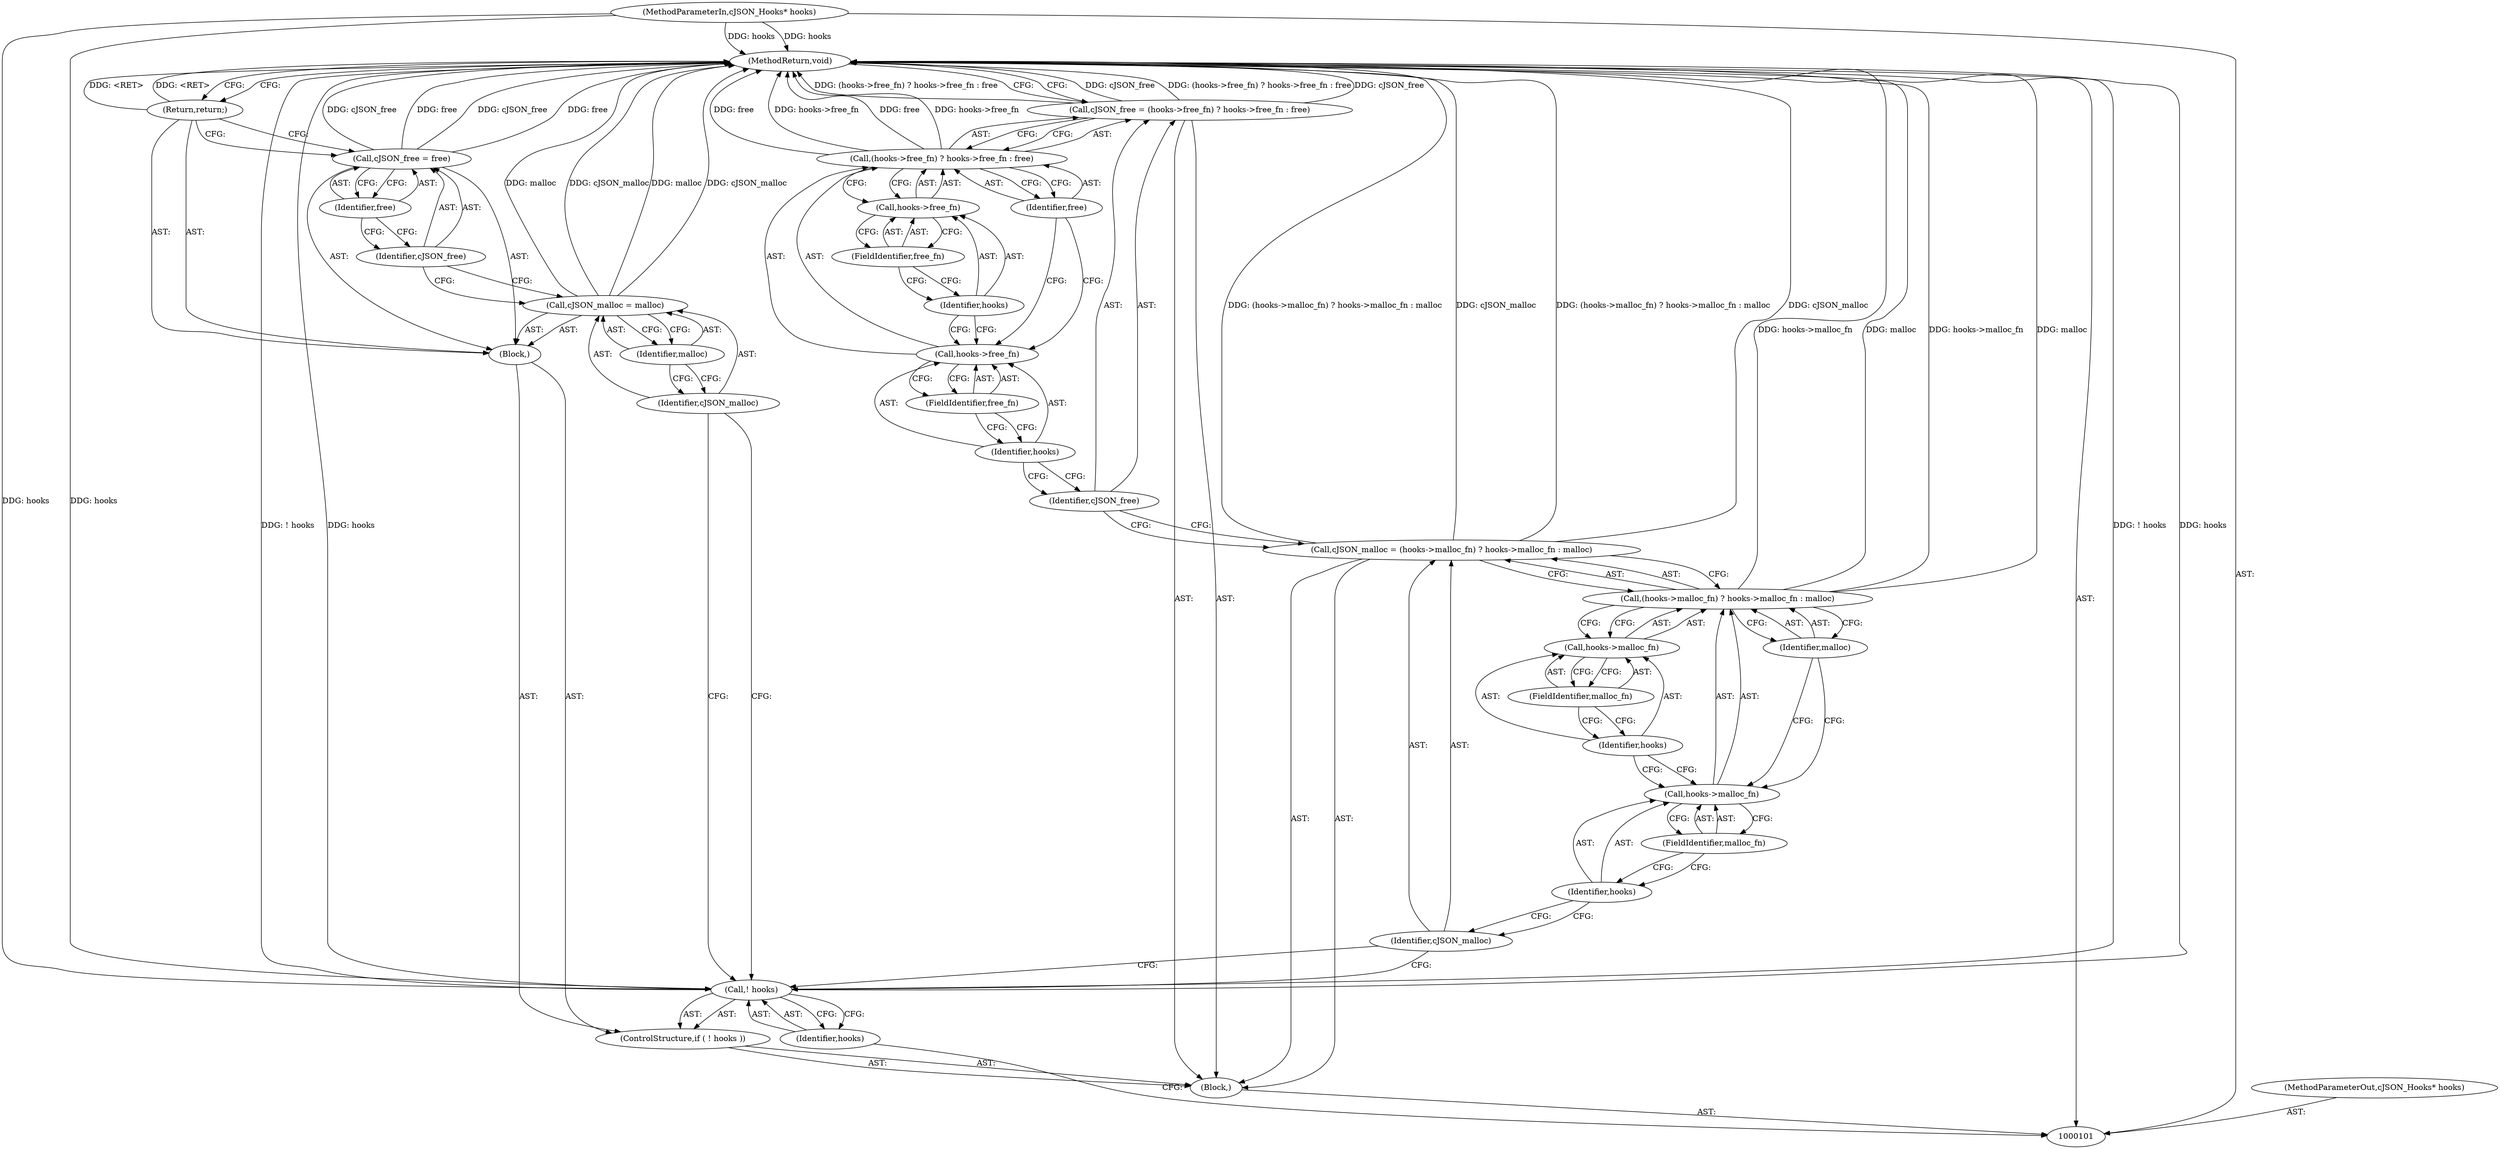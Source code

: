 digraph "1_iperf_91f2fa59e8ed80dfbf400add0164ee0e508e412a_24" {
"1000135" [label="(MethodReturn,void)"];
"1000102" [label="(MethodParameterIn,cJSON_Hooks* hooks)"];
"1000160" [label="(MethodParameterOut,cJSON_Hooks* hooks)"];
"1000125" [label="(Call,cJSON_free = (hooks->free_fn) ? hooks->free_fn : free)"];
"1000126" [label="(Identifier,cJSON_free)"];
"1000127" [label="(Call,(hooks->free_fn) ? hooks->free_fn : free)"];
"1000128" [label="(Call,hooks->free_fn)"];
"1000129" [label="(Identifier,hooks)"];
"1000130" [label="(FieldIdentifier,free_fn)"];
"1000131" [label="(Call,hooks->free_fn)"];
"1000132" [label="(Identifier,hooks)"];
"1000133" [label="(FieldIdentifier,free_fn)"];
"1000134" [label="(Identifier,free)"];
"1000103" [label="(Block,)"];
"1000104" [label="(ControlStructure,if ( ! hooks ))"];
"1000107" [label="(Block,)"];
"1000105" [label="(Call,! hooks)"];
"1000106" [label="(Identifier,hooks)"];
"1000110" [label="(Identifier,malloc)"];
"1000108" [label="(Call,cJSON_malloc = malloc)"];
"1000109" [label="(Identifier,cJSON_malloc)"];
"1000113" [label="(Identifier,free)"];
"1000111" [label="(Call,cJSON_free = free)"];
"1000112" [label="(Identifier,cJSON_free)"];
"1000114" [label="(Return,return;)"];
"1000115" [label="(Call,cJSON_malloc = (hooks->malloc_fn) ? hooks->malloc_fn : malloc)"];
"1000116" [label="(Identifier,cJSON_malloc)"];
"1000117" [label="(Call,(hooks->malloc_fn) ? hooks->malloc_fn : malloc)"];
"1000118" [label="(Call,hooks->malloc_fn)"];
"1000119" [label="(Identifier,hooks)"];
"1000120" [label="(FieldIdentifier,malloc_fn)"];
"1000121" [label="(Call,hooks->malloc_fn)"];
"1000122" [label="(Identifier,hooks)"];
"1000123" [label="(FieldIdentifier,malloc_fn)"];
"1000124" [label="(Identifier,malloc)"];
"1000135" -> "1000101"  [label="AST: "];
"1000135" -> "1000114"  [label="CFG: "];
"1000135" -> "1000125"  [label="CFG: "];
"1000115" -> "1000135"  [label="DDG: (hooks->malloc_fn) ? hooks->malloc_fn : malloc"];
"1000115" -> "1000135"  [label="DDG: cJSON_malloc"];
"1000125" -> "1000135"  [label="DDG: cJSON_free"];
"1000125" -> "1000135"  [label="DDG: (hooks->free_fn) ? hooks->free_fn : free"];
"1000105" -> "1000135"  [label="DDG: ! hooks"];
"1000105" -> "1000135"  [label="DDG: hooks"];
"1000127" -> "1000135"  [label="DDG: free"];
"1000127" -> "1000135"  [label="DDG: hooks->free_fn"];
"1000117" -> "1000135"  [label="DDG: hooks->malloc_fn"];
"1000117" -> "1000135"  [label="DDG: malloc"];
"1000102" -> "1000135"  [label="DDG: hooks"];
"1000111" -> "1000135"  [label="DDG: cJSON_free"];
"1000111" -> "1000135"  [label="DDG: free"];
"1000108" -> "1000135"  [label="DDG: malloc"];
"1000108" -> "1000135"  [label="DDG: cJSON_malloc"];
"1000114" -> "1000135"  [label="DDG: <RET>"];
"1000102" -> "1000101"  [label="AST: "];
"1000102" -> "1000135"  [label="DDG: hooks"];
"1000102" -> "1000105"  [label="DDG: hooks"];
"1000160" -> "1000101"  [label="AST: "];
"1000125" -> "1000103"  [label="AST: "];
"1000125" -> "1000127"  [label="CFG: "];
"1000126" -> "1000125"  [label="AST: "];
"1000127" -> "1000125"  [label="AST: "];
"1000135" -> "1000125"  [label="CFG: "];
"1000125" -> "1000135"  [label="DDG: cJSON_free"];
"1000125" -> "1000135"  [label="DDG: (hooks->free_fn) ? hooks->free_fn : free"];
"1000126" -> "1000125"  [label="AST: "];
"1000126" -> "1000115"  [label="CFG: "];
"1000129" -> "1000126"  [label="CFG: "];
"1000127" -> "1000125"  [label="AST: "];
"1000127" -> "1000131"  [label="CFG: "];
"1000127" -> "1000134"  [label="CFG: "];
"1000128" -> "1000127"  [label="AST: "];
"1000131" -> "1000127"  [label="AST: "];
"1000134" -> "1000127"  [label="AST: "];
"1000125" -> "1000127"  [label="CFG: "];
"1000127" -> "1000135"  [label="DDG: free"];
"1000127" -> "1000135"  [label="DDG: hooks->free_fn"];
"1000128" -> "1000127"  [label="AST: "];
"1000128" -> "1000130"  [label="CFG: "];
"1000129" -> "1000128"  [label="AST: "];
"1000130" -> "1000128"  [label="AST: "];
"1000132" -> "1000128"  [label="CFG: "];
"1000134" -> "1000128"  [label="CFG: "];
"1000129" -> "1000128"  [label="AST: "];
"1000129" -> "1000126"  [label="CFG: "];
"1000130" -> "1000129"  [label="CFG: "];
"1000130" -> "1000128"  [label="AST: "];
"1000130" -> "1000129"  [label="CFG: "];
"1000128" -> "1000130"  [label="CFG: "];
"1000131" -> "1000127"  [label="AST: "];
"1000131" -> "1000133"  [label="CFG: "];
"1000132" -> "1000131"  [label="AST: "];
"1000133" -> "1000131"  [label="AST: "];
"1000127" -> "1000131"  [label="CFG: "];
"1000132" -> "1000131"  [label="AST: "];
"1000132" -> "1000128"  [label="CFG: "];
"1000133" -> "1000132"  [label="CFG: "];
"1000133" -> "1000131"  [label="AST: "];
"1000133" -> "1000132"  [label="CFG: "];
"1000131" -> "1000133"  [label="CFG: "];
"1000134" -> "1000127"  [label="AST: "];
"1000134" -> "1000128"  [label="CFG: "];
"1000127" -> "1000134"  [label="CFG: "];
"1000103" -> "1000101"  [label="AST: "];
"1000104" -> "1000103"  [label="AST: "];
"1000115" -> "1000103"  [label="AST: "];
"1000125" -> "1000103"  [label="AST: "];
"1000104" -> "1000103"  [label="AST: "];
"1000105" -> "1000104"  [label="AST: "];
"1000107" -> "1000104"  [label="AST: "];
"1000107" -> "1000104"  [label="AST: "];
"1000108" -> "1000107"  [label="AST: "];
"1000111" -> "1000107"  [label="AST: "];
"1000114" -> "1000107"  [label="AST: "];
"1000105" -> "1000104"  [label="AST: "];
"1000105" -> "1000106"  [label="CFG: "];
"1000106" -> "1000105"  [label="AST: "];
"1000109" -> "1000105"  [label="CFG: "];
"1000116" -> "1000105"  [label="CFG: "];
"1000105" -> "1000135"  [label="DDG: ! hooks"];
"1000105" -> "1000135"  [label="DDG: hooks"];
"1000102" -> "1000105"  [label="DDG: hooks"];
"1000106" -> "1000105"  [label="AST: "];
"1000106" -> "1000101"  [label="CFG: "];
"1000105" -> "1000106"  [label="CFG: "];
"1000110" -> "1000108"  [label="AST: "];
"1000110" -> "1000109"  [label="CFG: "];
"1000108" -> "1000110"  [label="CFG: "];
"1000108" -> "1000107"  [label="AST: "];
"1000108" -> "1000110"  [label="CFG: "];
"1000109" -> "1000108"  [label="AST: "];
"1000110" -> "1000108"  [label="AST: "];
"1000112" -> "1000108"  [label="CFG: "];
"1000108" -> "1000135"  [label="DDG: malloc"];
"1000108" -> "1000135"  [label="DDG: cJSON_malloc"];
"1000109" -> "1000108"  [label="AST: "];
"1000109" -> "1000105"  [label="CFG: "];
"1000110" -> "1000109"  [label="CFG: "];
"1000113" -> "1000111"  [label="AST: "];
"1000113" -> "1000112"  [label="CFG: "];
"1000111" -> "1000113"  [label="CFG: "];
"1000111" -> "1000107"  [label="AST: "];
"1000111" -> "1000113"  [label="CFG: "];
"1000112" -> "1000111"  [label="AST: "];
"1000113" -> "1000111"  [label="AST: "];
"1000114" -> "1000111"  [label="CFG: "];
"1000111" -> "1000135"  [label="DDG: cJSON_free"];
"1000111" -> "1000135"  [label="DDG: free"];
"1000112" -> "1000111"  [label="AST: "];
"1000112" -> "1000108"  [label="CFG: "];
"1000113" -> "1000112"  [label="CFG: "];
"1000114" -> "1000107"  [label="AST: "];
"1000114" -> "1000111"  [label="CFG: "];
"1000135" -> "1000114"  [label="CFG: "];
"1000114" -> "1000135"  [label="DDG: <RET>"];
"1000115" -> "1000103"  [label="AST: "];
"1000115" -> "1000117"  [label="CFG: "];
"1000116" -> "1000115"  [label="AST: "];
"1000117" -> "1000115"  [label="AST: "];
"1000126" -> "1000115"  [label="CFG: "];
"1000115" -> "1000135"  [label="DDG: (hooks->malloc_fn) ? hooks->malloc_fn : malloc"];
"1000115" -> "1000135"  [label="DDG: cJSON_malloc"];
"1000116" -> "1000115"  [label="AST: "];
"1000116" -> "1000105"  [label="CFG: "];
"1000119" -> "1000116"  [label="CFG: "];
"1000117" -> "1000115"  [label="AST: "];
"1000117" -> "1000121"  [label="CFG: "];
"1000117" -> "1000124"  [label="CFG: "];
"1000118" -> "1000117"  [label="AST: "];
"1000121" -> "1000117"  [label="AST: "];
"1000124" -> "1000117"  [label="AST: "];
"1000115" -> "1000117"  [label="CFG: "];
"1000117" -> "1000135"  [label="DDG: hooks->malloc_fn"];
"1000117" -> "1000135"  [label="DDG: malloc"];
"1000118" -> "1000117"  [label="AST: "];
"1000118" -> "1000120"  [label="CFG: "];
"1000119" -> "1000118"  [label="AST: "];
"1000120" -> "1000118"  [label="AST: "];
"1000122" -> "1000118"  [label="CFG: "];
"1000124" -> "1000118"  [label="CFG: "];
"1000119" -> "1000118"  [label="AST: "];
"1000119" -> "1000116"  [label="CFG: "];
"1000120" -> "1000119"  [label="CFG: "];
"1000120" -> "1000118"  [label="AST: "];
"1000120" -> "1000119"  [label="CFG: "];
"1000118" -> "1000120"  [label="CFG: "];
"1000121" -> "1000117"  [label="AST: "];
"1000121" -> "1000123"  [label="CFG: "];
"1000122" -> "1000121"  [label="AST: "];
"1000123" -> "1000121"  [label="AST: "];
"1000117" -> "1000121"  [label="CFG: "];
"1000122" -> "1000121"  [label="AST: "];
"1000122" -> "1000118"  [label="CFG: "];
"1000123" -> "1000122"  [label="CFG: "];
"1000123" -> "1000121"  [label="AST: "];
"1000123" -> "1000122"  [label="CFG: "];
"1000121" -> "1000123"  [label="CFG: "];
"1000124" -> "1000117"  [label="AST: "];
"1000124" -> "1000118"  [label="CFG: "];
"1000117" -> "1000124"  [label="CFG: "];
}
